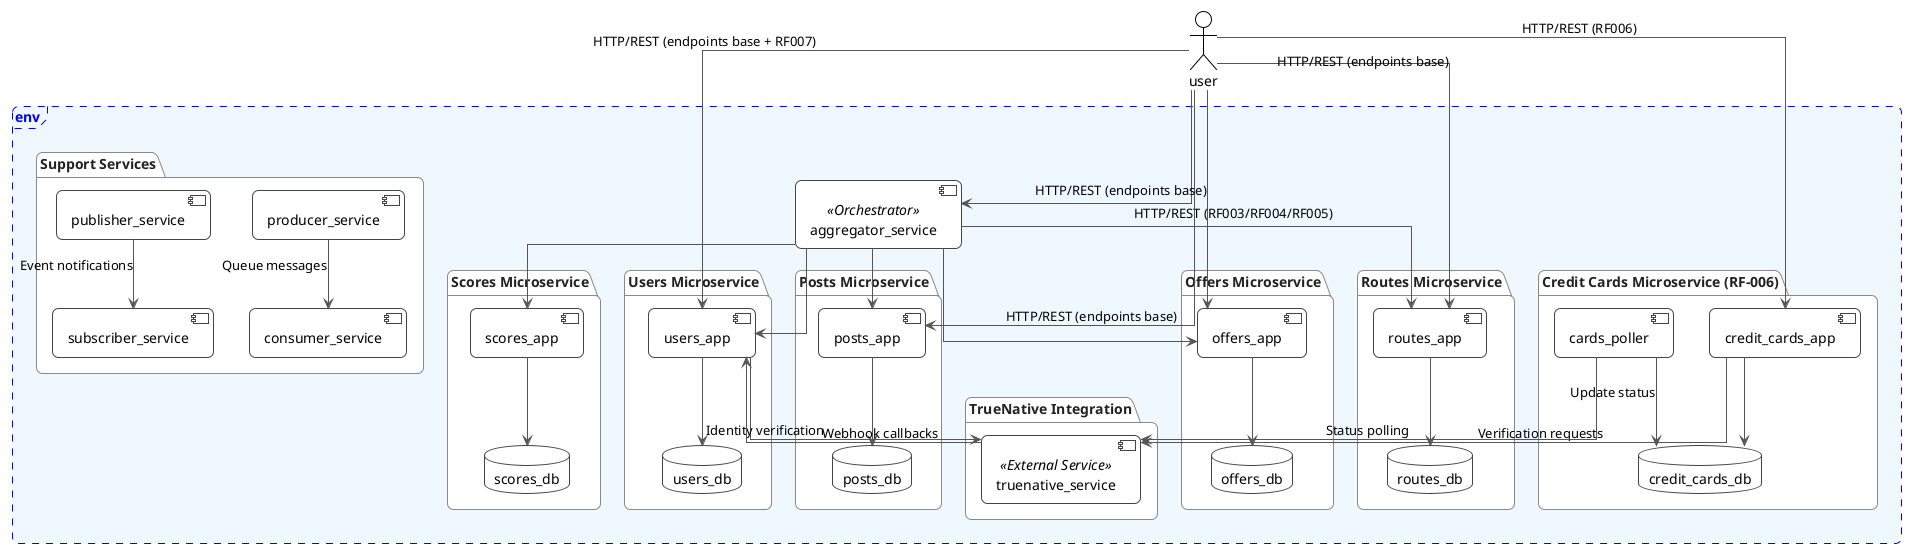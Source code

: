 @startuml components
'==================== ESTILO GLOBAL ====================
!theme plain
skinparam shadowing false
skinparam linetype ortho
skinparam roundcorner 12
skinparam ArrowThickness 1
skinparam ArrowColor #555
skinparam defaultTextAlignment center
skinparam package {
  BackgroundColor white
  BorderColor #888
  FontColor #222
  BorderThickness 1
}
skinparam component {
  BackgroundColor white
  BorderColor #444
}
skinparam database {
  BackgroundColor white
  BorderColor #444
}
skinparam frame {
  BackgroundColor #F7FBFF
  BorderColor #2B6CB0
  FontColor #2B6CB0
  BorderThickness 1
}

frame env #aliceblue;line:blue;line.dashed;text:blue {
package "Users Microservice" as users_pkg {
  component "users_app" as users_app
  database  "users_db"  as users_db
}

package "Posts Microservice" as posts_pkg {
  component "posts_app" as posts_app
  database  "posts_db"  as posts_db
}

package "Offers Microservice" as offers_pkg {
  component "offers_app" as offers_app
  database  "offers_db"  as offers_db
}

package "Routes Microservice" as routes_pkg {
  component "routes_app" as routes_app
  database  "routes_db"  as routes_db
}

package "Scores Microservice" as scores_pkg {
  component "scores_app" as scores_app
  database  "scores_db" as scores_db
}

package "Credit Cards Microservice (RF-006)" as cards_pkg {
  component "credit_cards_app" as cards_app
  database  "credit_cards_db" as cards_db
  component "cards_poller" as cards_poller
}

package "TrueNative Integration" as truenative_pkg {
  component "truenative_service" as truenative <<External Service>>
}

package "Support Services" as support_pkg {
  component "producer_service" as producer
  component "publisher_service" as publisher
  component "consumer_service" as consumer
  component "subscriber_service" as subscriber
}

component "aggregator_service" as aggregator <<Orchestrator>>

}

' Conexiones internas (app -> su DB)
users_app  --> users_db
posts_app  --> posts_db
offers_app --> offers_db
routes_app --> routes_db
scores_app --> scores_db
cards_app  --> cards_db

' Orquestador consulta servicios de dominio
aggregator --> users_app
aggregator --> posts_app
aggregator --> offers_app
aggregator --> routes_app
aggregator --> scores_app

' RF-006: Credit Cards integration
cards_app --> truenative : Verification requests
cards_poller --> truenative : Status polling
cards_poller --> cards_db : Update status
producer --> consumer : Queue messages
publisher --> subscriber : Event notifications

' RF-007: User verification integration  
users_app --> truenative : Identity verification
truenative --> users_app : Webhook callbacks

' Cliente externo
actor "user" as end_user
end_user --> aggregator : HTTP/REST (RF003/RF004/RF005)
end_user --> users_app  : HTTP/REST (endpoints base + RF007)
end_user --> posts_app  : HTTP/REST (endpoints base)
end_user --> offers_app : HTTP/REST (endpoints base)
end_user --> routes_app : HTTP/REST (endpoints base)
end_user --> cards_app  : HTTP/REST (RF006)
@enduml
